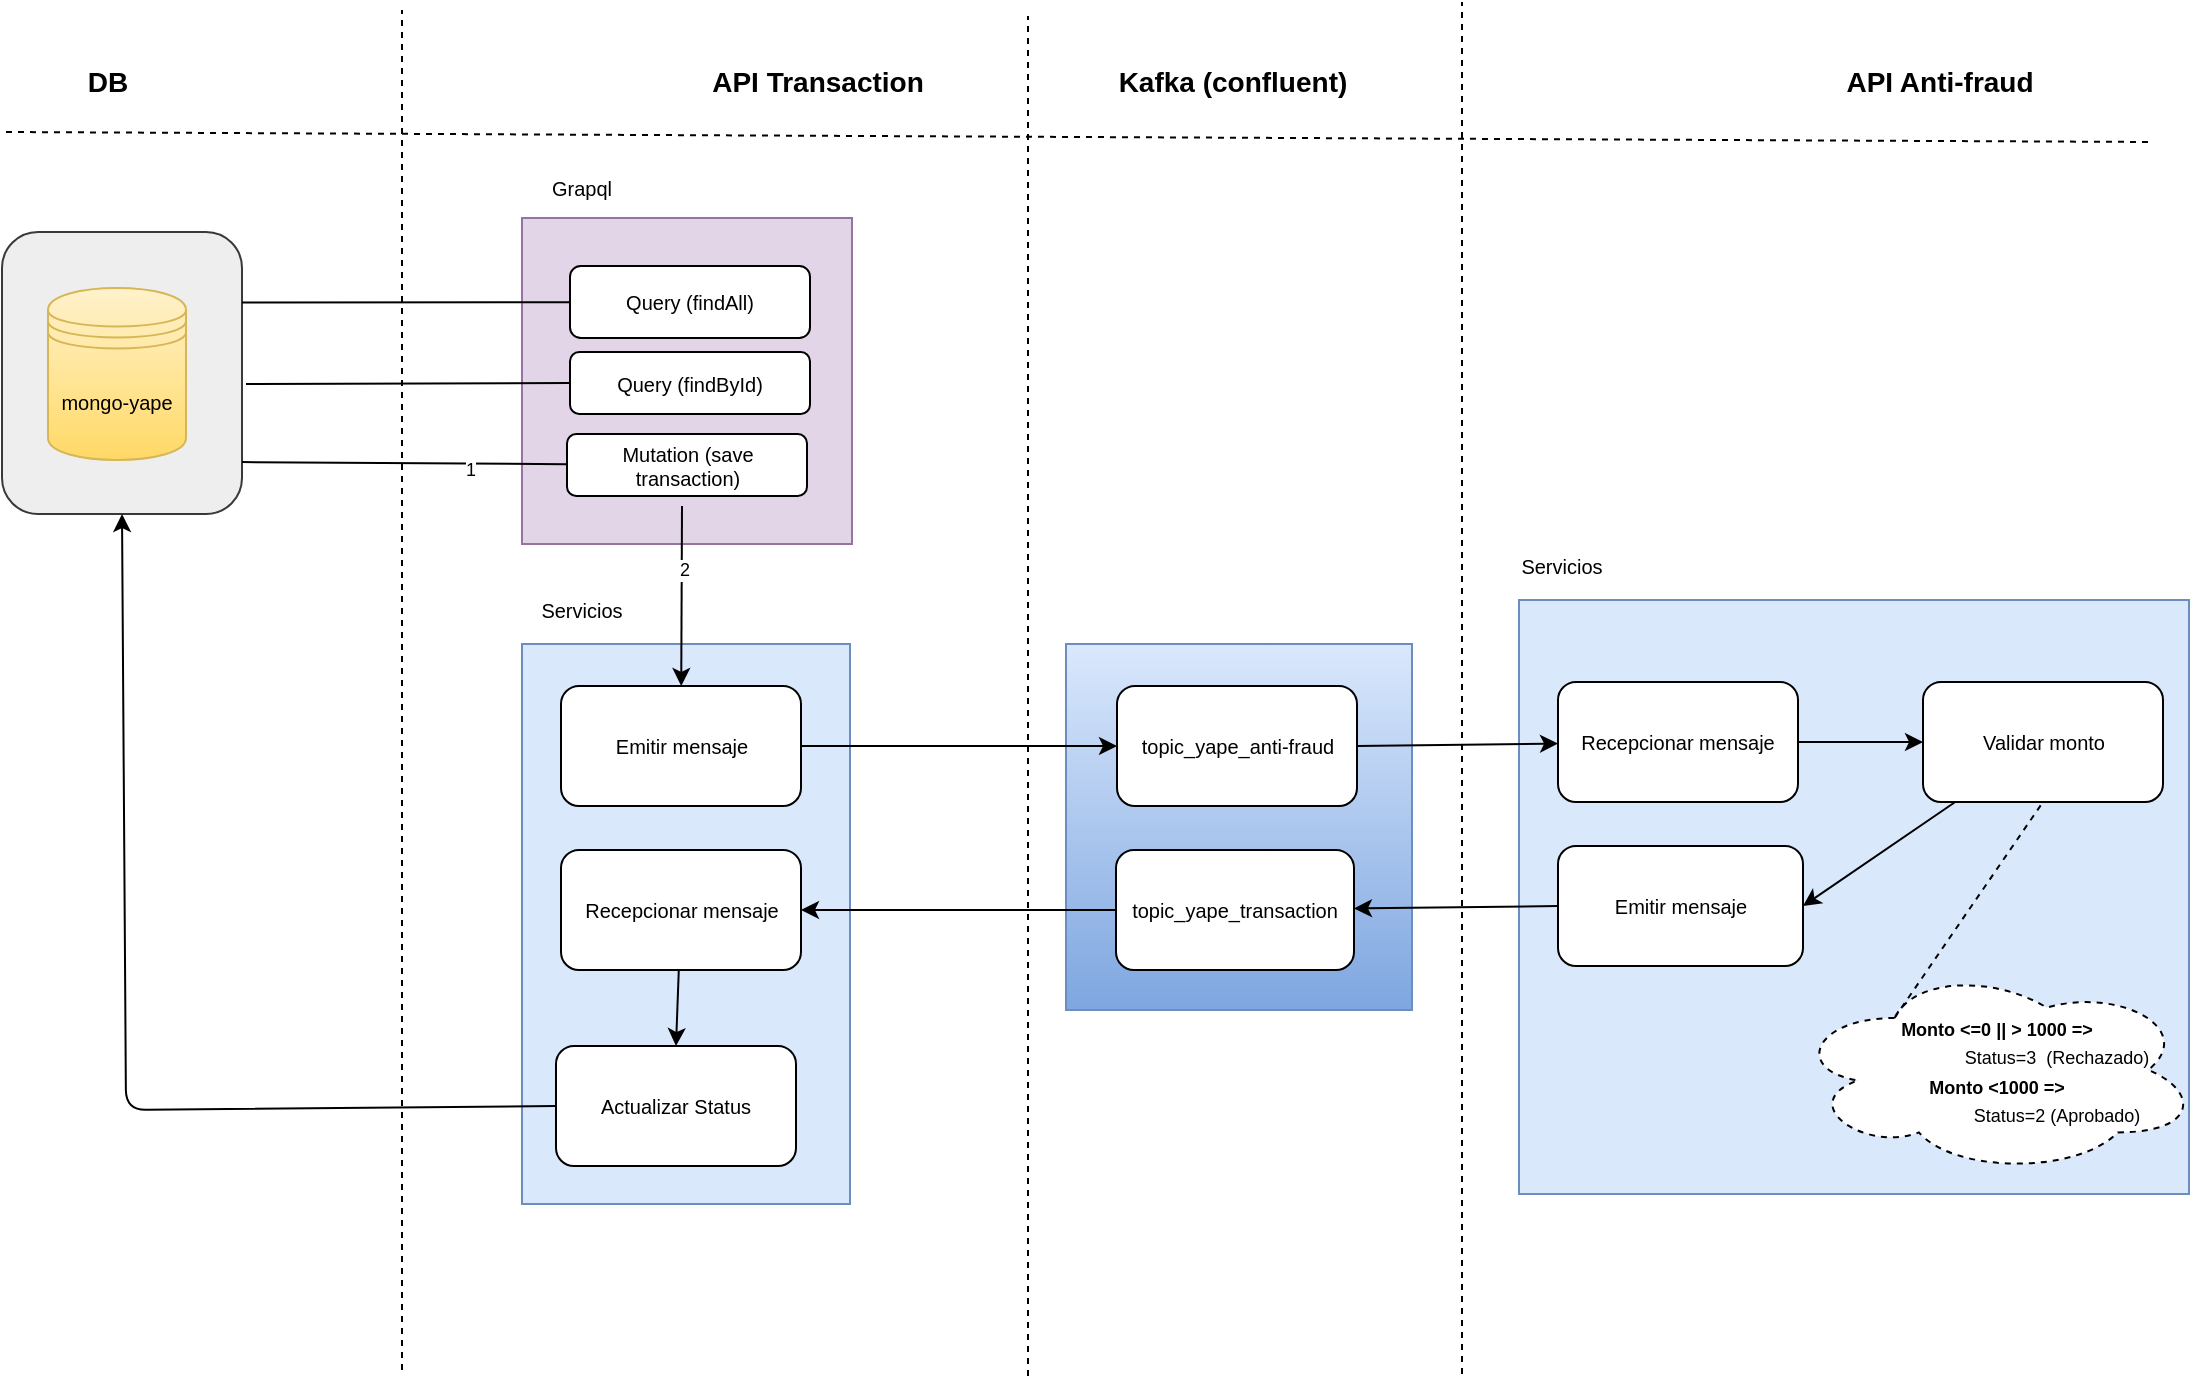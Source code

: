 <mxfile version="24.1.0" type="device">
  <diagram id="C5RBs43oDa-KdzZeNtuy" name="Page-1">
    <mxGraphModel dx="1436" dy="1014" grid="0" gridSize="10" guides="1" tooltips="1" connect="1" arrows="1" fold="1" page="0" pageScale="1" pageWidth="827" pageHeight="1169" math="0" shadow="0">
      <root>
        <mxCell id="WIyWlLk6GJQsqaUBKTNV-0" />
        <mxCell id="WIyWlLk6GJQsqaUBKTNV-1" parent="WIyWlLk6GJQsqaUBKTNV-0" />
        <mxCell id="1_NpZ_uhU7yIxvNDv878-58" value="" style="rounded=0;whiteSpace=wrap;html=1;fillColor=#dae8fc;gradientColor=#7ea6e0;strokeColor=#6c8ebf;" parent="WIyWlLk6GJQsqaUBKTNV-1" vertex="1">
          <mxGeometry x="387" y="166" width="173" height="183" as="geometry" />
        </mxCell>
        <mxCell id="48" value="" style="rounded=1;whiteSpace=wrap;html=1;fontSize=9;fillColor=#eeeeee;strokeColor=#36393d;" parent="WIyWlLk6GJQsqaUBKTNV-1" vertex="1">
          <mxGeometry x="-145" y="-40" width="120" height="141" as="geometry" />
        </mxCell>
        <mxCell id="35" value="" style="rounded=0;whiteSpace=wrap;html=1;fontSize=10;fillColor=#dae8fc;strokeColor=#6c8ebf;" parent="WIyWlLk6GJQsqaUBKTNV-1" vertex="1">
          <mxGeometry x="613.5" y="144" width="335" height="297" as="geometry" />
        </mxCell>
        <mxCell id="33" value="" style="rounded=0;whiteSpace=wrap;html=1;fontSize=10;fillColor=#dae8fc;strokeColor=#6c8ebf;" parent="WIyWlLk6GJQsqaUBKTNV-1" vertex="1">
          <mxGeometry x="115" y="166" width="164" height="280" as="geometry" />
        </mxCell>
        <mxCell id="17" value="" style="rounded=0;whiteSpace=wrap;html=1;fontSize=10;fillColor=#e1d5e7;strokeColor=#9673a6;" parent="WIyWlLk6GJQsqaUBKTNV-1" vertex="1">
          <mxGeometry x="115" y="-47" width="165" height="163" as="geometry" />
        </mxCell>
        <mxCell id="C3DGGDGm_dIaB58rAfDw-10" value="" style="endArrow=none;dashed=1;html=1;rounded=0;" parent="WIyWlLk6GJQsqaUBKTNV-1" edge="1">
          <mxGeometry width="50" height="50" relative="1" as="geometry">
            <mxPoint x="368" y="532" as="sourcePoint" />
            <mxPoint x="368" y="-148" as="targetPoint" />
          </mxGeometry>
        </mxCell>
        <mxCell id="C3DGGDGm_dIaB58rAfDw-11" value="" style="endArrow=none;dashed=1;html=1;rounded=0;" parent="WIyWlLk6GJQsqaUBKTNV-1" edge="1">
          <mxGeometry width="50" height="50" relative="1" as="geometry">
            <mxPoint x="585" y="531" as="sourcePoint" />
            <mxPoint x="585" y="-155" as="targetPoint" />
          </mxGeometry>
        </mxCell>
        <mxCell id="C3DGGDGm_dIaB58rAfDw-22" value="" style="edgeStyle=orthogonalEdgeStyle;rounded=0;orthogonalLoop=1;jettySize=auto;html=1;fontSize=15;" parent="WIyWlLk6GJQsqaUBKTNV-1" edge="1">
          <mxGeometry relative="1" as="geometry">
            <Array as="points">
              <mxPoint x="598" y="-8" />
              <mxPoint x="808" y="-8" />
            </Array>
            <mxPoint x="598" y="95" as="sourcePoint" />
          </mxGeometry>
        </mxCell>
        <mxCell id="0" value="&lt;span style=&quot;font-size: 10px&quot;&gt;Recepcionar mensaje&lt;/span&gt;" style="rounded=1;whiteSpace=wrap;html=1;fontSize=10;" parent="WIyWlLk6GJQsqaUBKTNV-1" vertex="1">
          <mxGeometry x="134.5" y="269" width="120" height="60" as="geometry" />
        </mxCell>
        <mxCell id="1" value="topic_yape_anti-fraud" style="rounded=1;whiteSpace=wrap;html=1;fontSize=10;" parent="WIyWlLk6GJQsqaUBKTNV-1" vertex="1">
          <mxGeometry x="412.5" y="187" width="120" height="60" as="geometry" />
        </mxCell>
        <mxCell id="3" value="&lt;span style=&quot;font-size: 14px&quot;&gt;&lt;b&gt;API Transaction&lt;/b&gt;&lt;/span&gt;" style="text;html=1;strokeColor=none;fillColor=none;align=center;verticalAlign=middle;whiteSpace=wrap;rounded=0;fontSize=14;" parent="WIyWlLk6GJQsqaUBKTNV-1" vertex="1">
          <mxGeometry x="198" y="-130" width="130" height="30" as="geometry" />
        </mxCell>
        <mxCell id="5" value="&lt;b&gt;Kafka (confluent&lt;/b&gt;&lt;b&gt;)&lt;/b&gt;" style="text;html=1;strokeColor=none;fillColor=none;align=center;verticalAlign=middle;whiteSpace=wrap;rounded=0;fontSize=14;" parent="WIyWlLk6GJQsqaUBKTNV-1" vertex="1">
          <mxGeometry x="397" y="-130" width="147" height="30" as="geometry" />
        </mxCell>
        <mxCell id="6" value="&lt;span style=&quot;font-size: 14px&quot;&gt;&lt;b&gt;API Anti-fraud&lt;/b&gt;&lt;/span&gt;" style="text;html=1;strokeColor=none;fillColor=none;align=center;verticalAlign=middle;whiteSpace=wrap;rounded=0;fontSize=14;" parent="WIyWlLk6GJQsqaUBKTNV-1" vertex="1">
          <mxGeometry x="767" y="-130" width="114" height="30" as="geometry" />
        </mxCell>
        <mxCell id="7" value="topic_yape_transaction" style="rounded=1;whiteSpace=wrap;html=1;fontSize=10;" parent="WIyWlLk6GJQsqaUBKTNV-1" vertex="1">
          <mxGeometry x="412" y="269" width="119" height="60" as="geometry" />
        </mxCell>
        <mxCell id="8" value="&lt;span style=&quot;font-size: 10px&quot;&gt;Emitir mensaje&lt;/span&gt;" style="rounded=1;whiteSpace=wrap;html=1;fontSize=10;" parent="WIyWlLk6GJQsqaUBKTNV-1" vertex="1">
          <mxGeometry x="134.5" y="187" width="120" height="60" as="geometry" />
        </mxCell>
        <mxCell id="9" value="&lt;span style=&quot;font-size: 10px&quot;&gt;Recepcionar mensaje&lt;/span&gt;" style="rounded=1;whiteSpace=wrap;html=1;fontSize=10;" parent="WIyWlLk6GJQsqaUBKTNV-1" vertex="1">
          <mxGeometry x="633" y="185" width="120" height="60" as="geometry" />
        </mxCell>
        <mxCell id="10" value="&lt;span style=&quot;font-size: 10px&quot;&gt;Emitir mensaje&lt;/span&gt;" style="rounded=1;whiteSpace=wrap;html=1;fontSize=10;" parent="WIyWlLk6GJQsqaUBKTNV-1" vertex="1">
          <mxGeometry x="633" y="267" width="122.5" height="60" as="geometry" />
        </mxCell>
        <mxCell id="11" value="" style="endArrow=classic;html=1;fontSize=10;exitX=1;exitY=0.5;exitDx=0;exitDy=0;" parent="WIyWlLk6GJQsqaUBKTNV-1" source="8" target="1" edge="1">
          <mxGeometry width="50" height="50" relative="1" as="geometry">
            <mxPoint x="484.5" y="439" as="sourcePoint" />
            <mxPoint x="534.5" y="389" as="targetPoint" />
          </mxGeometry>
        </mxCell>
        <mxCell id="12" value="" style="endArrow=classic;html=1;fontSize=10;exitX=1;exitY=0.5;exitDx=0;exitDy=0;" parent="WIyWlLk6GJQsqaUBKTNV-1" source="1" target="9" edge="1">
          <mxGeometry width="50" height="50" relative="1" as="geometry">
            <mxPoint x="438.5" y="439" as="sourcePoint" />
            <mxPoint x="488.5" y="389" as="targetPoint" />
          </mxGeometry>
        </mxCell>
        <mxCell id="13" value="" style="endArrow=classic;html=1;fontSize=10;exitX=0;exitY=0.5;exitDx=0;exitDy=0;" parent="WIyWlLk6GJQsqaUBKTNV-1" source="10" target="7" edge="1">
          <mxGeometry width="50" height="50" relative="1" as="geometry">
            <mxPoint x="438.5" y="427" as="sourcePoint" />
            <mxPoint x="488.5" y="377" as="targetPoint" />
          </mxGeometry>
        </mxCell>
        <mxCell id="14" value="" style="endArrow=classic;html=1;fontSize=10;entryX=1;entryY=0.5;entryDx=0;entryDy=0;exitX=0;exitY=0.5;exitDx=0;exitDy=0;" parent="WIyWlLk6GJQsqaUBKTNV-1" source="7" target="0" edge="1">
          <mxGeometry width="50" height="50" relative="1" as="geometry">
            <mxPoint x="484.5" y="427" as="sourcePoint" />
            <mxPoint x="534.5" y="377" as="targetPoint" />
          </mxGeometry>
        </mxCell>
        <mxCell id="15" value="Query (findAll)" style="rounded=1;whiteSpace=wrap;html=1;fontSize=10;" parent="WIyWlLk6GJQsqaUBKTNV-1" vertex="1">
          <mxGeometry x="139" y="-23" width="120" height="36" as="geometry" />
        </mxCell>
        <mxCell id="16" value="Query (findById)" style="rounded=1;whiteSpace=wrap;html=1;fontSize=10;" parent="WIyWlLk6GJQsqaUBKTNV-1" vertex="1">
          <mxGeometry x="139" y="20" width="120" height="31" as="geometry" />
        </mxCell>
        <mxCell id="18" value="Grapql" style="text;html=1;strokeColor=none;fillColor=none;align=center;verticalAlign=middle;whiteSpace=wrap;rounded=0;fontSize=10;" parent="WIyWlLk6GJQsqaUBKTNV-1" vertex="1">
          <mxGeometry x="115" y="-77" width="60" height="30" as="geometry" />
        </mxCell>
        <mxCell id="19" value="Mutation (save transaction)" style="rounded=1;whiteSpace=wrap;html=1;fontSize=10;" parent="WIyWlLk6GJQsqaUBKTNV-1" vertex="1">
          <mxGeometry x="137.5" y="61" width="120" height="31" as="geometry" />
        </mxCell>
        <mxCell id="20" value="mongo-yape" style="shape=datastore;whiteSpace=wrap;html=1;fontSize=10;fillColor=#fff2cc;gradientColor=#ffd966;strokeColor=#d6b656;" parent="WIyWlLk6GJQsqaUBKTNV-1" vertex="1">
          <mxGeometry x="-122" y="-12" width="69" height="86" as="geometry" />
        </mxCell>
        <mxCell id="21" value="" style="endArrow=none;dashed=1;html=1;rounded=0;" parent="WIyWlLk6GJQsqaUBKTNV-1" edge="1">
          <mxGeometry width="50" height="50" relative="1" as="geometry">
            <mxPoint x="55" y="529" as="sourcePoint" />
            <mxPoint x="55" y="-151" as="targetPoint" />
          </mxGeometry>
        </mxCell>
        <mxCell id="22" value="&lt;span style=&quot;font-size: 14px&quot;&gt;&lt;b&gt;DB&lt;/b&gt;&lt;/span&gt;" style="text;html=1;strokeColor=none;fillColor=none;align=center;verticalAlign=middle;whiteSpace=wrap;rounded=0;fontSize=14;" parent="WIyWlLk6GJQsqaUBKTNV-1" vertex="1">
          <mxGeometry x="-145" y="-130" width="106" height="30" as="geometry" />
        </mxCell>
        <mxCell id="27" value="Actualizar Status" style="whiteSpace=wrap;html=1;fontSize=10;rounded=1;" parent="WIyWlLk6GJQsqaUBKTNV-1" vertex="1">
          <mxGeometry x="132" y="367" width="120" height="60" as="geometry" />
        </mxCell>
        <mxCell id="31" value="" style="endArrow=classic;html=1;fontSize=10;exitX=0;exitY=0.5;exitDx=0;exitDy=0;entryX=0.5;entryY=1;entryDx=0;entryDy=0;" parent="WIyWlLk6GJQsqaUBKTNV-1" source="27" target="48" edge="1">
          <mxGeometry width="50" height="50" relative="1" as="geometry">
            <mxPoint x="245" y="245" as="sourcePoint" />
            <mxPoint x="-87" y="113" as="targetPoint" />
            <Array as="points">
              <mxPoint x="-83" y="399" />
            </Array>
          </mxGeometry>
        </mxCell>
        <mxCell id="34" value="Servicios" style="text;html=1;strokeColor=none;fillColor=none;align=center;verticalAlign=middle;whiteSpace=wrap;rounded=0;fontSize=10;" parent="WIyWlLk6GJQsqaUBKTNV-1" vertex="1">
          <mxGeometry x="115" y="134" width="60" height="30" as="geometry" />
        </mxCell>
        <mxCell id="36" value="Servicios" style="text;html=1;strokeColor=none;fillColor=none;align=center;verticalAlign=middle;whiteSpace=wrap;rounded=0;fontSize=10;" parent="WIyWlLk6GJQsqaUBKTNV-1" vertex="1">
          <mxGeometry x="605" y="112" width="60" height="30" as="geometry" />
        </mxCell>
        <mxCell id="38" value="" style="endArrow=none;dashed=1;html=1;fontSize=10;" parent="WIyWlLk6GJQsqaUBKTNV-1" edge="1">
          <mxGeometry width="50" height="50" relative="1" as="geometry">
            <mxPoint x="-143" y="-90" as="sourcePoint" />
            <mxPoint x="930" y="-85" as="targetPoint" />
          </mxGeometry>
        </mxCell>
        <mxCell id="41" value="" style="endArrow=classic;html=1;fontSize=10;entryX=0.5;entryY=0;entryDx=0;entryDy=0;" parent="WIyWlLk6GJQsqaUBKTNV-1" source="0" target="27" edge="1">
          <mxGeometry width="50" height="50" relative="1" as="geometry">
            <mxPoint x="267" y="249" as="sourcePoint" />
            <mxPoint x="317" y="199" as="targetPoint" />
          </mxGeometry>
        </mxCell>
        <mxCell id="43" value="" style="endArrow=classic;html=1;fontSize=10;entryX=1;entryY=0.5;entryDx=0;entryDy=0;" parent="WIyWlLk6GJQsqaUBKTNV-1" source="1_NpZ_uhU7yIxvNDv878-64" target="10" edge="1">
          <mxGeometry width="50" height="50" relative="1" as="geometry">
            <mxPoint x="669.096" y="375.404" as="sourcePoint" />
            <mxPoint x="268.5" y="197" as="targetPoint" />
          </mxGeometry>
        </mxCell>
        <mxCell id="46" value="" style="endArrow=classic;html=1;fontSize=9;" parent="WIyWlLk6GJQsqaUBKTNV-1" target="8" edge="1">
          <mxGeometry width="50" height="50" relative="1" as="geometry">
            <mxPoint x="195" y="97" as="sourcePoint" />
            <mxPoint x="431" y="169" as="targetPoint" />
          </mxGeometry>
        </mxCell>
        <mxCell id="47" value="2" style="edgeLabel;html=1;align=center;verticalAlign=middle;resizable=0;points=[];fontSize=9;" parent="46" vertex="1" connectable="0">
          <mxGeometry x="-0.289" y="1" relative="1" as="geometry">
            <mxPoint as="offset" />
          </mxGeometry>
        </mxCell>
        <mxCell id="52" value="" style="endArrow=none;html=1;fontSize=9;entryX=0;entryY=0.5;entryDx=0;entryDy=0;" parent="WIyWlLk6GJQsqaUBKTNV-1" target="16" edge="1">
          <mxGeometry width="50" height="50" relative="1" as="geometry">
            <mxPoint x="-23" y="36" as="sourcePoint" />
            <mxPoint x="431" y="169" as="targetPoint" />
          </mxGeometry>
        </mxCell>
        <mxCell id="53" value="" style="endArrow=none;html=1;fontSize=9;exitX=1;exitY=0.25;exitDx=0;exitDy=0;" parent="WIyWlLk6GJQsqaUBKTNV-1" source="48" target="15" edge="1">
          <mxGeometry width="50" height="50" relative="1" as="geometry">
            <mxPoint x="381" y="219" as="sourcePoint" />
            <mxPoint x="431" y="169" as="targetPoint" />
          </mxGeometry>
        </mxCell>
        <mxCell id="54" value="" style="endArrow=none;html=1;fontSize=9;exitX=1;exitY=0.816;exitDx=0;exitDy=0;exitPerimeter=0;" parent="WIyWlLk6GJQsqaUBKTNV-1" source="48" target="19" edge="1">
          <mxGeometry width="50" height="50" relative="1" as="geometry">
            <mxPoint x="381" y="219" as="sourcePoint" />
            <mxPoint x="431" y="169" as="targetPoint" />
          </mxGeometry>
        </mxCell>
        <mxCell id="56" value="1" style="edgeLabel;html=1;align=center;verticalAlign=middle;resizable=0;points=[];fontSize=9;" parent="54" vertex="1" connectable="0">
          <mxGeometry x="0.403" y="-3" relative="1" as="geometry">
            <mxPoint as="offset" />
          </mxGeometry>
        </mxCell>
        <mxCell id="1_NpZ_uhU7yIxvNDv878-64" value="&lt;span style=&quot;font-size: 10px; text-align: left;&quot;&gt;Validar monto&lt;/span&gt;" style="rounded=1;whiteSpace=wrap;html=1;" parent="WIyWlLk6GJQsqaUBKTNV-1" vertex="1">
          <mxGeometry x="815.5" y="185" width="120" height="60" as="geometry" />
        </mxCell>
        <mxCell id="1_NpZ_uhU7yIxvNDv878-66" value="&lt;font style=&quot;font-size: 9px;&quot;&gt;&lt;b&gt;Monto &amp;lt;=0 || &amp;gt; 1000 =&amp;gt; &lt;/b&gt;&lt;br&gt;&lt;span style=&quot;white-space: pre;&quot;&gt;&#x9;&lt;/span&gt;&lt;span style=&quot;white-space: pre;&quot;&gt;&#x9;&lt;/span&gt;&lt;span style=&quot;white-space: pre;&quot;&gt;&#x9;&lt;/span&gt;Status=3&amp;nbsp; (Rechazado)&lt;br style=&quot;&quot;&gt;&lt;b&gt;Monto &amp;lt;1000 =&amp;gt; &lt;/b&gt;&lt;br&gt;&lt;span style=&quot;white-space: pre;&quot;&gt;&#x9;&lt;/span&gt;&lt;span style=&quot;white-space: pre;&quot;&gt;&#x9;&lt;/span&gt;&lt;span style=&quot;white-space: pre;&quot;&gt;&#x9;&lt;/span&gt;Status=2 (Aprobado)&lt;/font&gt;" style="ellipse;shape=cloud;whiteSpace=wrap;html=1;dashed=1;" parent="WIyWlLk6GJQsqaUBKTNV-1" vertex="1">
          <mxGeometry x="750.5" y="327" width="203" height="104" as="geometry" />
        </mxCell>
        <mxCell id="1_NpZ_uhU7yIxvNDv878-68" value="" style="endArrow=none;dashed=1;html=1;rounded=0;exitX=0.25;exitY=0.25;exitDx=0;exitDy=0;exitPerimeter=0;entryX=0.5;entryY=1;entryDx=0;entryDy=0;" parent="WIyWlLk6GJQsqaUBKTNV-1" source="1_NpZ_uhU7yIxvNDv878-66" target="1_NpZ_uhU7yIxvNDv878-64" edge="1">
          <mxGeometry width="50" height="50" relative="1" as="geometry">
            <mxPoint x="248.5" y="261" as="sourcePoint" />
            <mxPoint x="298.5" y="211" as="targetPoint" />
          </mxGeometry>
        </mxCell>
        <mxCell id="1_NpZ_uhU7yIxvNDv878-69" value="" style="endArrow=classic;html=1;rounded=0;fontSize=9;entryX=0;entryY=0.5;entryDx=0;entryDy=0;" parent="WIyWlLk6GJQsqaUBKTNV-1" source="9" target="1_NpZ_uhU7yIxvNDv878-64" edge="1">
          <mxGeometry width="50" height="50" relative="1" as="geometry">
            <mxPoint x="248.5" y="246" as="sourcePoint" />
            <mxPoint x="298.5" y="196" as="targetPoint" />
          </mxGeometry>
        </mxCell>
      </root>
    </mxGraphModel>
  </diagram>
</mxfile>
